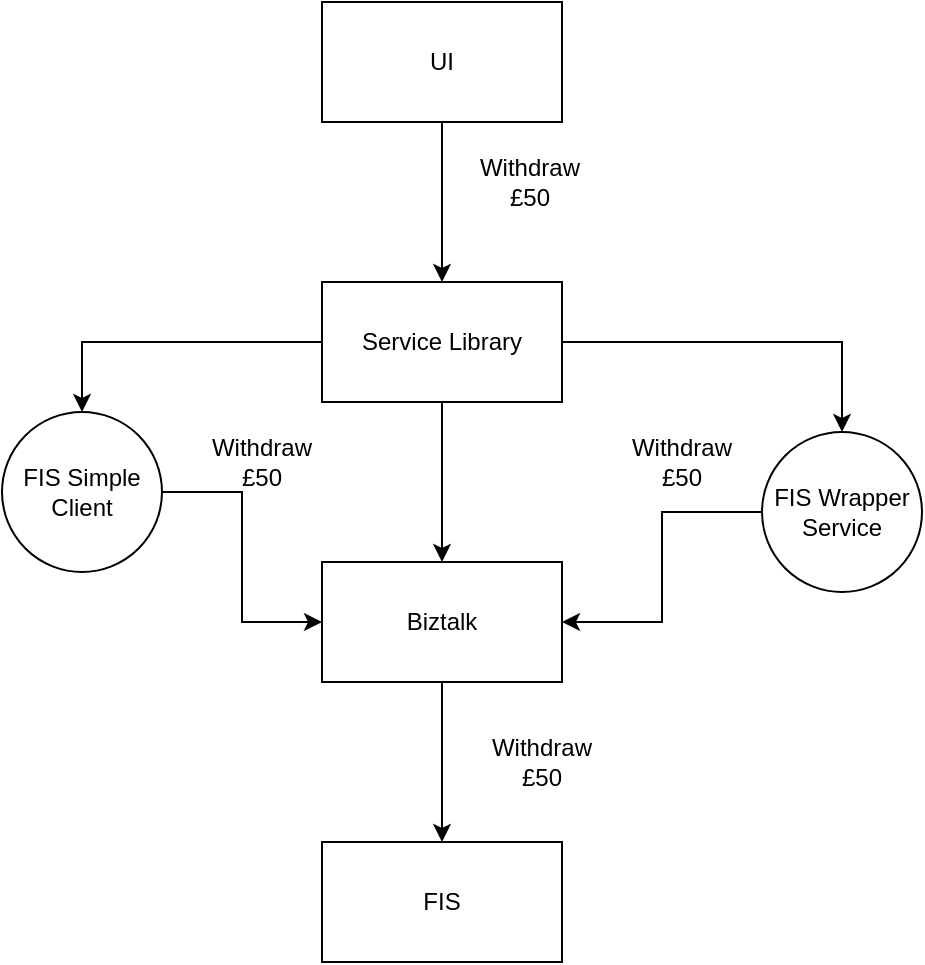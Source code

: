 <mxfile version="21.6.2" type="github">
  <diagram name="Page-1" id="WXAOybayTAALmpepY2wo">
    <mxGraphModel dx="1434" dy="796" grid="1" gridSize="10" guides="1" tooltips="1" connect="1" arrows="1" fold="1" page="1" pageScale="1" pageWidth="827" pageHeight="1169" math="0" shadow="0">
      <root>
        <mxCell id="0" />
        <mxCell id="1" parent="0" />
        <mxCell id="k7vR-5uxXJn0i2qsRFUV-3" value="" style="edgeStyle=orthogonalEdgeStyle;rounded=0;orthogonalLoop=1;jettySize=auto;html=1;" edge="1" parent="1" source="k7vR-5uxXJn0i2qsRFUV-1" target="k7vR-5uxXJn0i2qsRFUV-2">
          <mxGeometry relative="1" as="geometry" />
        </mxCell>
        <mxCell id="k7vR-5uxXJn0i2qsRFUV-1" value="UI" style="rounded=0;whiteSpace=wrap;html=1;" vertex="1" parent="1">
          <mxGeometry x="310" y="555" width="120" height="60" as="geometry" />
        </mxCell>
        <mxCell id="k7vR-5uxXJn0i2qsRFUV-5" value="" style="edgeStyle=orthogonalEdgeStyle;rounded=0;orthogonalLoop=1;jettySize=auto;html=1;" edge="1" parent="1" source="k7vR-5uxXJn0i2qsRFUV-2" target="k7vR-5uxXJn0i2qsRFUV-4">
          <mxGeometry relative="1" as="geometry" />
        </mxCell>
        <mxCell id="k7vR-5uxXJn0i2qsRFUV-14" value="" style="edgeStyle=orthogonalEdgeStyle;rounded=0;orthogonalLoop=1;jettySize=auto;html=1;" edge="1" parent="1" source="k7vR-5uxXJn0i2qsRFUV-2" target="k7vR-5uxXJn0i2qsRFUV-13">
          <mxGeometry relative="1" as="geometry" />
        </mxCell>
        <mxCell id="k7vR-5uxXJn0i2qsRFUV-16" value="" style="edgeStyle=orthogonalEdgeStyle;rounded=0;orthogonalLoop=1;jettySize=auto;html=1;" edge="1" parent="1" source="k7vR-5uxXJn0i2qsRFUV-2" target="k7vR-5uxXJn0i2qsRFUV-15">
          <mxGeometry relative="1" as="geometry" />
        </mxCell>
        <mxCell id="k7vR-5uxXJn0i2qsRFUV-2" value="Service Library" style="rounded=0;whiteSpace=wrap;html=1;" vertex="1" parent="1">
          <mxGeometry x="310" y="695" width="120" height="60" as="geometry" />
        </mxCell>
        <mxCell id="k7vR-5uxXJn0i2qsRFUV-7" value="" style="edgeStyle=orthogonalEdgeStyle;rounded=0;orthogonalLoop=1;jettySize=auto;html=1;" edge="1" parent="1" source="k7vR-5uxXJn0i2qsRFUV-4" target="k7vR-5uxXJn0i2qsRFUV-6">
          <mxGeometry relative="1" as="geometry" />
        </mxCell>
        <mxCell id="k7vR-5uxXJn0i2qsRFUV-4" value="Biztalk" style="rounded=0;whiteSpace=wrap;html=1;" vertex="1" parent="1">
          <mxGeometry x="310" y="835" width="120" height="60" as="geometry" />
        </mxCell>
        <mxCell id="k7vR-5uxXJn0i2qsRFUV-6" value="FIS" style="rounded=0;whiteSpace=wrap;html=1;" vertex="1" parent="1">
          <mxGeometry x="310" y="975" width="120" height="60" as="geometry" />
        </mxCell>
        <mxCell id="k7vR-5uxXJn0i2qsRFUV-11" value="Withdraw £50" style="text;html=1;strokeColor=none;fillColor=none;align=center;verticalAlign=middle;whiteSpace=wrap;rounded=0;" vertex="1" parent="1">
          <mxGeometry x="384" y="630" width="60" height="30" as="geometry" />
        </mxCell>
        <mxCell id="k7vR-5uxXJn0i2qsRFUV-12" value="Withdraw £50" style="text;html=1;strokeColor=none;fillColor=none;align=center;verticalAlign=middle;whiteSpace=wrap;rounded=0;" vertex="1" parent="1">
          <mxGeometry x="460" y="770" width="60" height="30" as="geometry" />
        </mxCell>
        <mxCell id="k7vR-5uxXJn0i2qsRFUV-18" value="" style="edgeStyle=orthogonalEdgeStyle;rounded=0;orthogonalLoop=1;jettySize=auto;html=1;" edge="1" parent="1" source="k7vR-5uxXJn0i2qsRFUV-13" target="k7vR-5uxXJn0i2qsRFUV-4">
          <mxGeometry relative="1" as="geometry" />
        </mxCell>
        <mxCell id="k7vR-5uxXJn0i2qsRFUV-13" value="FIS Wrapper Service" style="ellipse;whiteSpace=wrap;html=1;rounded=0;" vertex="1" parent="1">
          <mxGeometry x="530" y="770" width="80" height="80" as="geometry" />
        </mxCell>
        <mxCell id="k7vR-5uxXJn0i2qsRFUV-17" value="" style="edgeStyle=orthogonalEdgeStyle;rounded=0;orthogonalLoop=1;jettySize=auto;html=1;" edge="1" parent="1" source="k7vR-5uxXJn0i2qsRFUV-15" target="k7vR-5uxXJn0i2qsRFUV-4">
          <mxGeometry relative="1" as="geometry" />
        </mxCell>
        <mxCell id="k7vR-5uxXJn0i2qsRFUV-15" value="FIS Simple Client" style="ellipse;whiteSpace=wrap;html=1;rounded=0;" vertex="1" parent="1">
          <mxGeometry x="150" y="760" width="80" height="80" as="geometry" />
        </mxCell>
        <mxCell id="k7vR-5uxXJn0i2qsRFUV-19" value="Withdraw £50" style="text;html=1;strokeColor=none;fillColor=none;align=center;verticalAlign=middle;whiteSpace=wrap;rounded=0;" vertex="1" parent="1">
          <mxGeometry x="250" y="770" width="60" height="30" as="geometry" />
        </mxCell>
        <mxCell id="k7vR-5uxXJn0i2qsRFUV-20" value="Withdraw £50" style="text;html=1;strokeColor=none;fillColor=none;align=center;verticalAlign=middle;whiteSpace=wrap;rounded=0;" vertex="1" parent="1">
          <mxGeometry x="390" y="920" width="60" height="30" as="geometry" />
        </mxCell>
      </root>
    </mxGraphModel>
  </diagram>
</mxfile>
